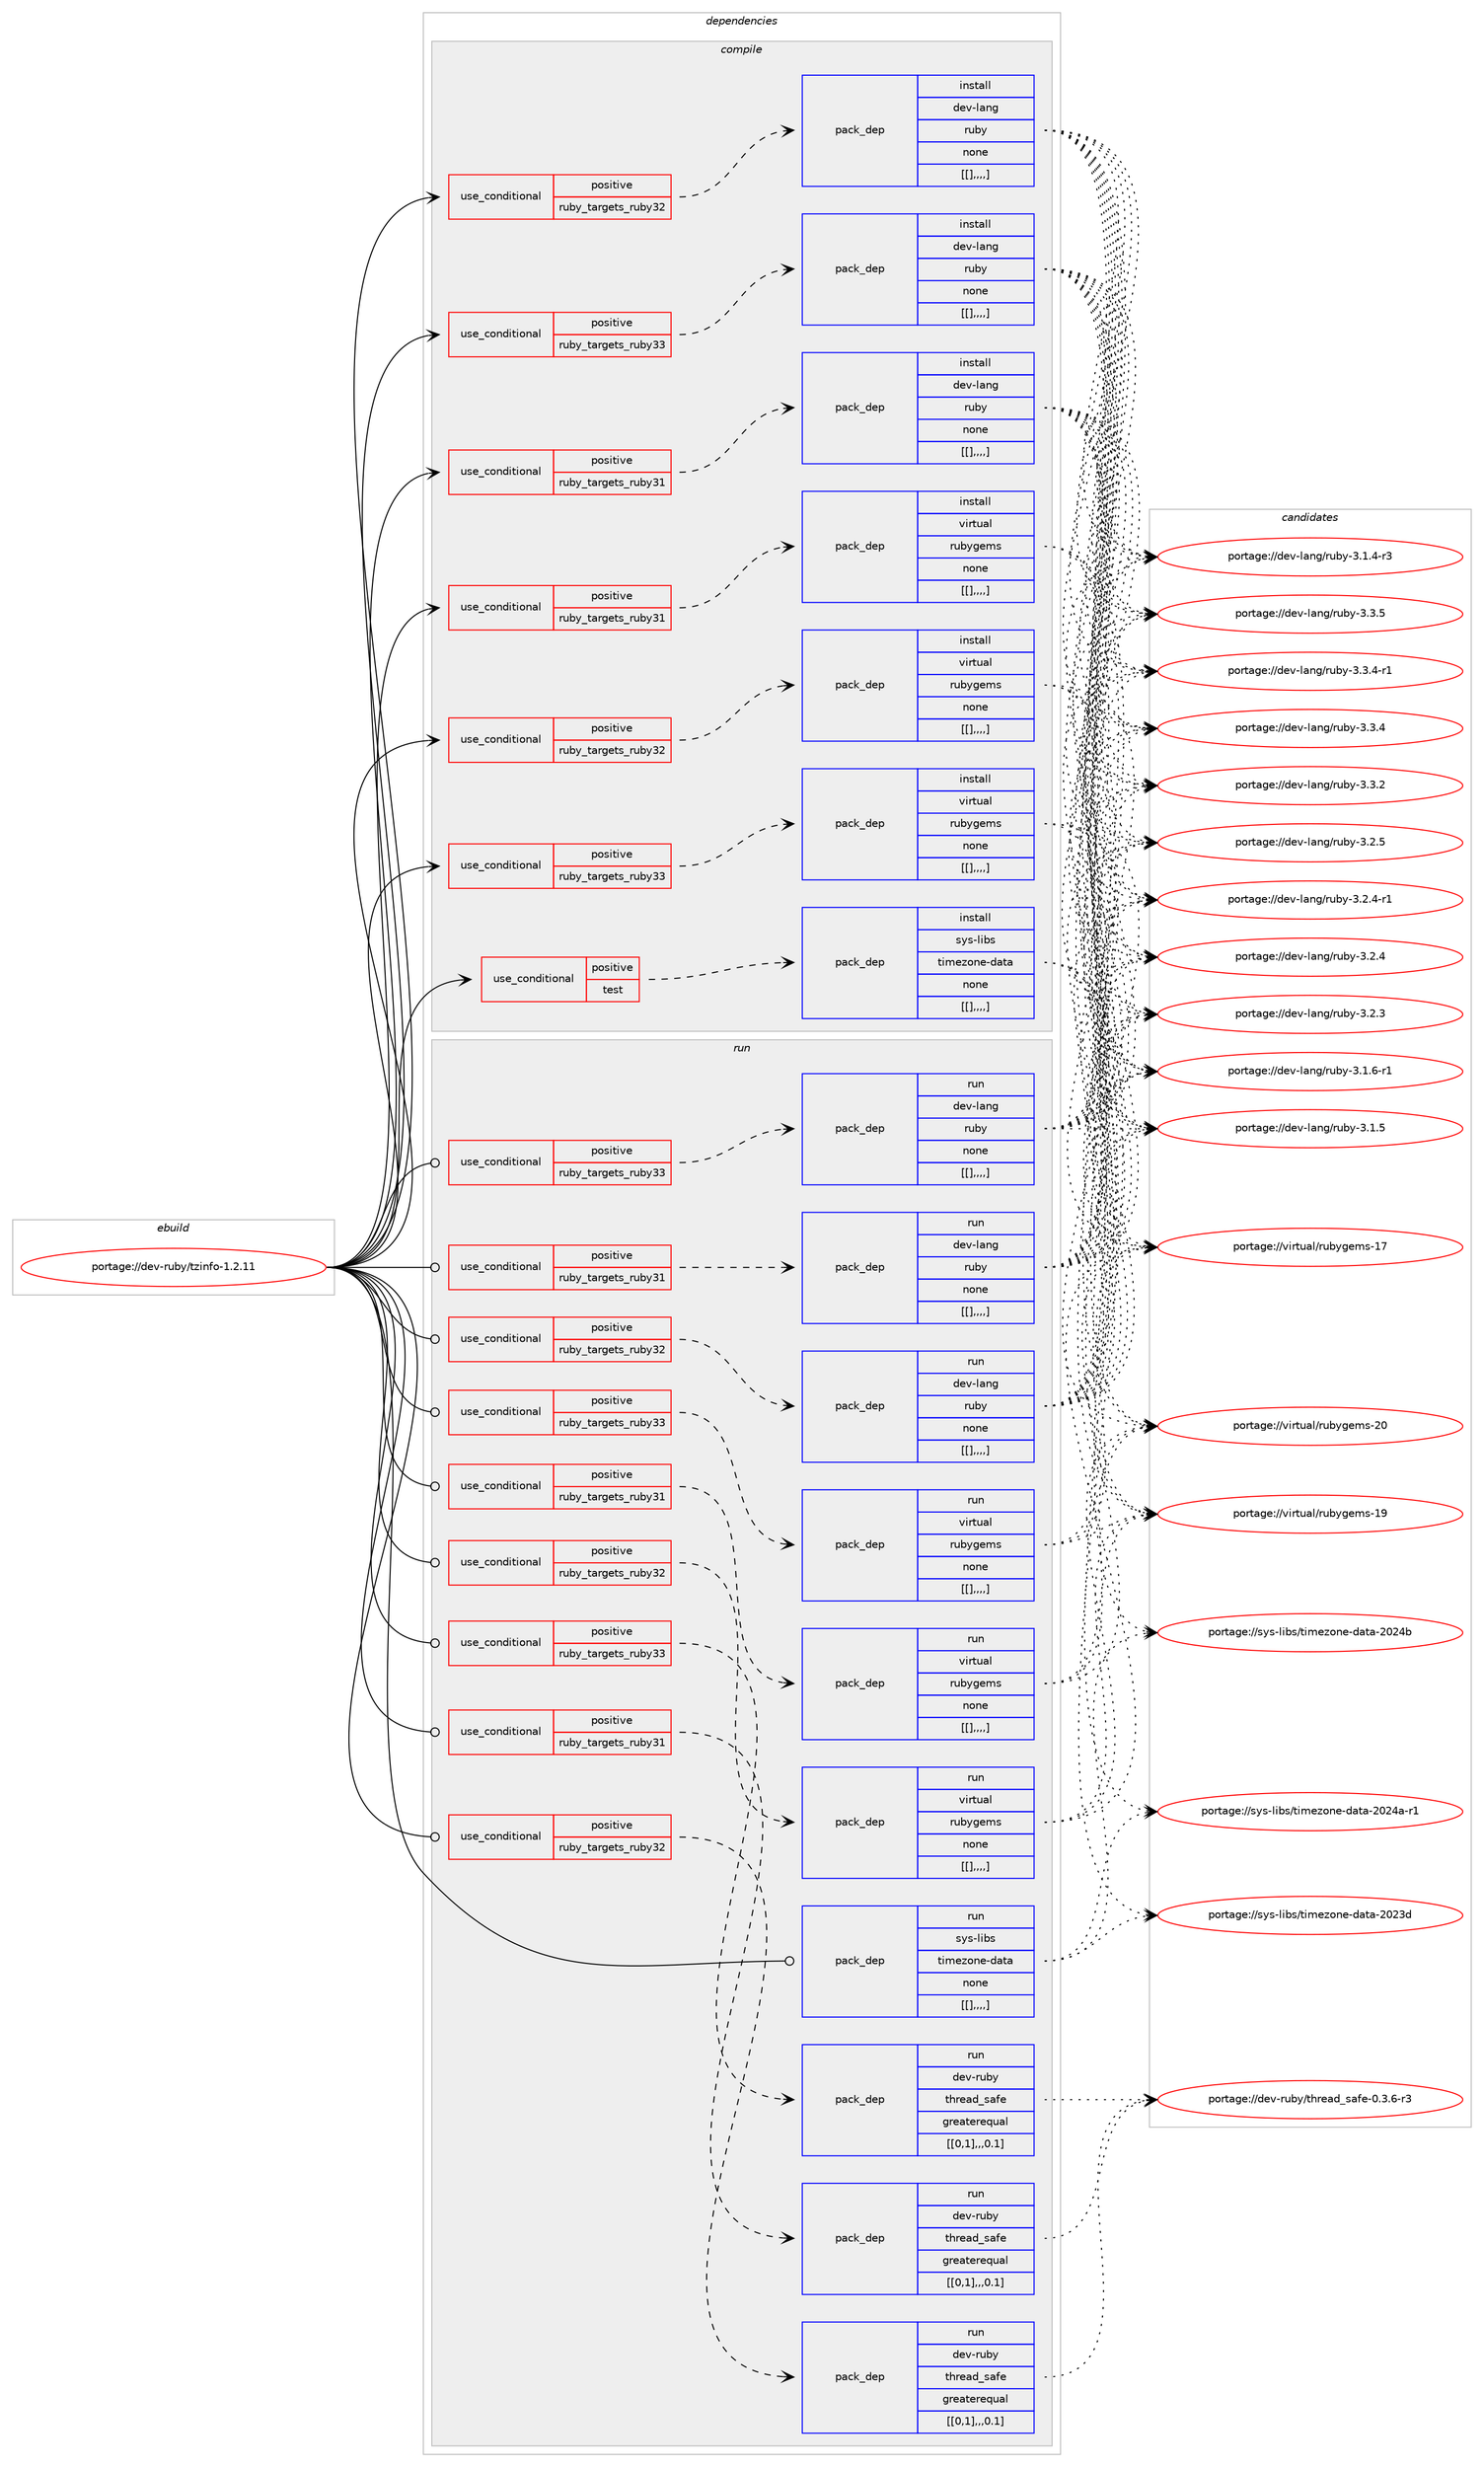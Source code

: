 digraph prolog {

# *************
# Graph options
# *************

newrank=true;
concentrate=true;
compound=true;
graph [rankdir=LR,fontname=Helvetica,fontsize=10,ranksep=1.5];#, ranksep=2.5, nodesep=0.2];
edge  [arrowhead=vee];
node  [fontname=Helvetica,fontsize=10];

# **********
# The ebuild
# **********

subgraph cluster_leftcol {
color=gray;
label=<<i>ebuild</i>>;
id [label="portage://dev-ruby/tzinfo-1.2.11", color=red, width=4, href="../dev-ruby/tzinfo-1.2.11.svg"];
}

# ****************
# The dependencies
# ****************

subgraph cluster_midcol {
color=gray;
label=<<i>dependencies</i>>;
subgraph cluster_compile {
fillcolor="#eeeeee";
style=filled;
label=<<i>compile</i>>;
subgraph cond59953 {
dependency210401 [label=<<TABLE BORDER="0" CELLBORDER="1" CELLSPACING="0" CELLPADDING="4"><TR><TD ROWSPAN="3" CELLPADDING="10">use_conditional</TD></TR><TR><TD>positive</TD></TR><TR><TD>ruby_targets_ruby31</TD></TR></TABLE>>, shape=none, color=red];
subgraph pack149065 {
dependency210402 [label=<<TABLE BORDER="0" CELLBORDER="1" CELLSPACING="0" CELLPADDING="4" WIDTH="220"><TR><TD ROWSPAN="6" CELLPADDING="30">pack_dep</TD></TR><TR><TD WIDTH="110">install</TD></TR><TR><TD>dev-lang</TD></TR><TR><TD>ruby</TD></TR><TR><TD>none</TD></TR><TR><TD>[[],,,,]</TD></TR></TABLE>>, shape=none, color=blue];
}
dependency210401:e -> dependency210402:w [weight=20,style="dashed",arrowhead="vee"];
}
id:e -> dependency210401:w [weight=20,style="solid",arrowhead="vee"];
subgraph cond59954 {
dependency210403 [label=<<TABLE BORDER="0" CELLBORDER="1" CELLSPACING="0" CELLPADDING="4"><TR><TD ROWSPAN="3" CELLPADDING="10">use_conditional</TD></TR><TR><TD>positive</TD></TR><TR><TD>ruby_targets_ruby31</TD></TR></TABLE>>, shape=none, color=red];
subgraph pack149066 {
dependency210404 [label=<<TABLE BORDER="0" CELLBORDER="1" CELLSPACING="0" CELLPADDING="4" WIDTH="220"><TR><TD ROWSPAN="6" CELLPADDING="30">pack_dep</TD></TR><TR><TD WIDTH="110">install</TD></TR><TR><TD>virtual</TD></TR><TR><TD>rubygems</TD></TR><TR><TD>none</TD></TR><TR><TD>[[],,,,]</TD></TR></TABLE>>, shape=none, color=blue];
}
dependency210403:e -> dependency210404:w [weight=20,style="dashed",arrowhead="vee"];
}
id:e -> dependency210403:w [weight=20,style="solid",arrowhead="vee"];
subgraph cond59955 {
dependency210405 [label=<<TABLE BORDER="0" CELLBORDER="1" CELLSPACING="0" CELLPADDING="4"><TR><TD ROWSPAN="3" CELLPADDING="10">use_conditional</TD></TR><TR><TD>positive</TD></TR><TR><TD>ruby_targets_ruby32</TD></TR></TABLE>>, shape=none, color=red];
subgraph pack149067 {
dependency210406 [label=<<TABLE BORDER="0" CELLBORDER="1" CELLSPACING="0" CELLPADDING="4" WIDTH="220"><TR><TD ROWSPAN="6" CELLPADDING="30">pack_dep</TD></TR><TR><TD WIDTH="110">install</TD></TR><TR><TD>dev-lang</TD></TR><TR><TD>ruby</TD></TR><TR><TD>none</TD></TR><TR><TD>[[],,,,]</TD></TR></TABLE>>, shape=none, color=blue];
}
dependency210405:e -> dependency210406:w [weight=20,style="dashed",arrowhead="vee"];
}
id:e -> dependency210405:w [weight=20,style="solid",arrowhead="vee"];
subgraph cond59956 {
dependency210407 [label=<<TABLE BORDER="0" CELLBORDER="1" CELLSPACING="0" CELLPADDING="4"><TR><TD ROWSPAN="3" CELLPADDING="10">use_conditional</TD></TR><TR><TD>positive</TD></TR><TR><TD>ruby_targets_ruby32</TD></TR></TABLE>>, shape=none, color=red];
subgraph pack149068 {
dependency210408 [label=<<TABLE BORDER="0" CELLBORDER="1" CELLSPACING="0" CELLPADDING="4" WIDTH="220"><TR><TD ROWSPAN="6" CELLPADDING="30">pack_dep</TD></TR><TR><TD WIDTH="110">install</TD></TR><TR><TD>virtual</TD></TR><TR><TD>rubygems</TD></TR><TR><TD>none</TD></TR><TR><TD>[[],,,,]</TD></TR></TABLE>>, shape=none, color=blue];
}
dependency210407:e -> dependency210408:w [weight=20,style="dashed",arrowhead="vee"];
}
id:e -> dependency210407:w [weight=20,style="solid",arrowhead="vee"];
subgraph cond59957 {
dependency210409 [label=<<TABLE BORDER="0" CELLBORDER="1" CELLSPACING="0" CELLPADDING="4"><TR><TD ROWSPAN="3" CELLPADDING="10">use_conditional</TD></TR><TR><TD>positive</TD></TR><TR><TD>ruby_targets_ruby33</TD></TR></TABLE>>, shape=none, color=red];
subgraph pack149069 {
dependency210410 [label=<<TABLE BORDER="0" CELLBORDER="1" CELLSPACING="0" CELLPADDING="4" WIDTH="220"><TR><TD ROWSPAN="6" CELLPADDING="30">pack_dep</TD></TR><TR><TD WIDTH="110">install</TD></TR><TR><TD>dev-lang</TD></TR><TR><TD>ruby</TD></TR><TR><TD>none</TD></TR><TR><TD>[[],,,,]</TD></TR></TABLE>>, shape=none, color=blue];
}
dependency210409:e -> dependency210410:w [weight=20,style="dashed",arrowhead="vee"];
}
id:e -> dependency210409:w [weight=20,style="solid",arrowhead="vee"];
subgraph cond59958 {
dependency210411 [label=<<TABLE BORDER="0" CELLBORDER="1" CELLSPACING="0" CELLPADDING="4"><TR><TD ROWSPAN="3" CELLPADDING="10">use_conditional</TD></TR><TR><TD>positive</TD></TR><TR><TD>ruby_targets_ruby33</TD></TR></TABLE>>, shape=none, color=red];
subgraph pack149070 {
dependency210412 [label=<<TABLE BORDER="0" CELLBORDER="1" CELLSPACING="0" CELLPADDING="4" WIDTH="220"><TR><TD ROWSPAN="6" CELLPADDING="30">pack_dep</TD></TR><TR><TD WIDTH="110">install</TD></TR><TR><TD>virtual</TD></TR><TR><TD>rubygems</TD></TR><TR><TD>none</TD></TR><TR><TD>[[],,,,]</TD></TR></TABLE>>, shape=none, color=blue];
}
dependency210411:e -> dependency210412:w [weight=20,style="dashed",arrowhead="vee"];
}
id:e -> dependency210411:w [weight=20,style="solid",arrowhead="vee"];
subgraph cond59959 {
dependency210413 [label=<<TABLE BORDER="0" CELLBORDER="1" CELLSPACING="0" CELLPADDING="4"><TR><TD ROWSPAN="3" CELLPADDING="10">use_conditional</TD></TR><TR><TD>positive</TD></TR><TR><TD>test</TD></TR></TABLE>>, shape=none, color=red];
subgraph pack149071 {
dependency210414 [label=<<TABLE BORDER="0" CELLBORDER="1" CELLSPACING="0" CELLPADDING="4" WIDTH="220"><TR><TD ROWSPAN="6" CELLPADDING="30">pack_dep</TD></TR><TR><TD WIDTH="110">install</TD></TR><TR><TD>sys-libs</TD></TR><TR><TD>timezone-data</TD></TR><TR><TD>none</TD></TR><TR><TD>[[],,,,]</TD></TR></TABLE>>, shape=none, color=blue];
}
dependency210413:e -> dependency210414:w [weight=20,style="dashed",arrowhead="vee"];
}
id:e -> dependency210413:w [weight=20,style="solid",arrowhead="vee"];
}
subgraph cluster_compileandrun {
fillcolor="#eeeeee";
style=filled;
label=<<i>compile and run</i>>;
}
subgraph cluster_run {
fillcolor="#eeeeee";
style=filled;
label=<<i>run</i>>;
subgraph cond59960 {
dependency210415 [label=<<TABLE BORDER="0" CELLBORDER="1" CELLSPACING="0" CELLPADDING="4"><TR><TD ROWSPAN="3" CELLPADDING="10">use_conditional</TD></TR><TR><TD>positive</TD></TR><TR><TD>ruby_targets_ruby31</TD></TR></TABLE>>, shape=none, color=red];
subgraph pack149072 {
dependency210416 [label=<<TABLE BORDER="0" CELLBORDER="1" CELLSPACING="0" CELLPADDING="4" WIDTH="220"><TR><TD ROWSPAN="6" CELLPADDING="30">pack_dep</TD></TR><TR><TD WIDTH="110">run</TD></TR><TR><TD>dev-lang</TD></TR><TR><TD>ruby</TD></TR><TR><TD>none</TD></TR><TR><TD>[[],,,,]</TD></TR></TABLE>>, shape=none, color=blue];
}
dependency210415:e -> dependency210416:w [weight=20,style="dashed",arrowhead="vee"];
}
id:e -> dependency210415:w [weight=20,style="solid",arrowhead="odot"];
subgraph cond59961 {
dependency210417 [label=<<TABLE BORDER="0" CELLBORDER="1" CELLSPACING="0" CELLPADDING="4"><TR><TD ROWSPAN="3" CELLPADDING="10">use_conditional</TD></TR><TR><TD>positive</TD></TR><TR><TD>ruby_targets_ruby31</TD></TR></TABLE>>, shape=none, color=red];
subgraph pack149073 {
dependency210418 [label=<<TABLE BORDER="0" CELLBORDER="1" CELLSPACING="0" CELLPADDING="4" WIDTH="220"><TR><TD ROWSPAN="6" CELLPADDING="30">pack_dep</TD></TR><TR><TD WIDTH="110">run</TD></TR><TR><TD>dev-ruby</TD></TR><TR><TD>thread_safe</TD></TR><TR><TD>greaterequal</TD></TR><TR><TD>[[0,1],,,0.1]</TD></TR></TABLE>>, shape=none, color=blue];
}
dependency210417:e -> dependency210418:w [weight=20,style="dashed",arrowhead="vee"];
}
id:e -> dependency210417:w [weight=20,style="solid",arrowhead="odot"];
subgraph cond59962 {
dependency210419 [label=<<TABLE BORDER="0" CELLBORDER="1" CELLSPACING="0" CELLPADDING="4"><TR><TD ROWSPAN="3" CELLPADDING="10">use_conditional</TD></TR><TR><TD>positive</TD></TR><TR><TD>ruby_targets_ruby31</TD></TR></TABLE>>, shape=none, color=red];
subgraph pack149074 {
dependency210420 [label=<<TABLE BORDER="0" CELLBORDER="1" CELLSPACING="0" CELLPADDING="4" WIDTH="220"><TR><TD ROWSPAN="6" CELLPADDING="30">pack_dep</TD></TR><TR><TD WIDTH="110">run</TD></TR><TR><TD>virtual</TD></TR><TR><TD>rubygems</TD></TR><TR><TD>none</TD></TR><TR><TD>[[],,,,]</TD></TR></TABLE>>, shape=none, color=blue];
}
dependency210419:e -> dependency210420:w [weight=20,style="dashed",arrowhead="vee"];
}
id:e -> dependency210419:w [weight=20,style="solid",arrowhead="odot"];
subgraph cond59963 {
dependency210421 [label=<<TABLE BORDER="0" CELLBORDER="1" CELLSPACING="0" CELLPADDING="4"><TR><TD ROWSPAN="3" CELLPADDING="10">use_conditional</TD></TR><TR><TD>positive</TD></TR><TR><TD>ruby_targets_ruby32</TD></TR></TABLE>>, shape=none, color=red];
subgraph pack149075 {
dependency210422 [label=<<TABLE BORDER="0" CELLBORDER="1" CELLSPACING="0" CELLPADDING="4" WIDTH="220"><TR><TD ROWSPAN="6" CELLPADDING="30">pack_dep</TD></TR><TR><TD WIDTH="110">run</TD></TR><TR><TD>dev-lang</TD></TR><TR><TD>ruby</TD></TR><TR><TD>none</TD></TR><TR><TD>[[],,,,]</TD></TR></TABLE>>, shape=none, color=blue];
}
dependency210421:e -> dependency210422:w [weight=20,style="dashed",arrowhead="vee"];
}
id:e -> dependency210421:w [weight=20,style="solid",arrowhead="odot"];
subgraph cond59964 {
dependency210423 [label=<<TABLE BORDER="0" CELLBORDER="1" CELLSPACING="0" CELLPADDING="4"><TR><TD ROWSPAN="3" CELLPADDING="10">use_conditional</TD></TR><TR><TD>positive</TD></TR><TR><TD>ruby_targets_ruby32</TD></TR></TABLE>>, shape=none, color=red];
subgraph pack149076 {
dependency210424 [label=<<TABLE BORDER="0" CELLBORDER="1" CELLSPACING="0" CELLPADDING="4" WIDTH="220"><TR><TD ROWSPAN="6" CELLPADDING="30">pack_dep</TD></TR><TR><TD WIDTH="110">run</TD></TR><TR><TD>dev-ruby</TD></TR><TR><TD>thread_safe</TD></TR><TR><TD>greaterequal</TD></TR><TR><TD>[[0,1],,,0.1]</TD></TR></TABLE>>, shape=none, color=blue];
}
dependency210423:e -> dependency210424:w [weight=20,style="dashed",arrowhead="vee"];
}
id:e -> dependency210423:w [weight=20,style="solid",arrowhead="odot"];
subgraph cond59965 {
dependency210425 [label=<<TABLE BORDER="0" CELLBORDER="1" CELLSPACING="0" CELLPADDING="4"><TR><TD ROWSPAN="3" CELLPADDING="10">use_conditional</TD></TR><TR><TD>positive</TD></TR><TR><TD>ruby_targets_ruby32</TD></TR></TABLE>>, shape=none, color=red];
subgraph pack149077 {
dependency210426 [label=<<TABLE BORDER="0" CELLBORDER="1" CELLSPACING="0" CELLPADDING="4" WIDTH="220"><TR><TD ROWSPAN="6" CELLPADDING="30">pack_dep</TD></TR><TR><TD WIDTH="110">run</TD></TR><TR><TD>virtual</TD></TR><TR><TD>rubygems</TD></TR><TR><TD>none</TD></TR><TR><TD>[[],,,,]</TD></TR></TABLE>>, shape=none, color=blue];
}
dependency210425:e -> dependency210426:w [weight=20,style="dashed",arrowhead="vee"];
}
id:e -> dependency210425:w [weight=20,style="solid",arrowhead="odot"];
subgraph cond59966 {
dependency210427 [label=<<TABLE BORDER="0" CELLBORDER="1" CELLSPACING="0" CELLPADDING="4"><TR><TD ROWSPAN="3" CELLPADDING="10">use_conditional</TD></TR><TR><TD>positive</TD></TR><TR><TD>ruby_targets_ruby33</TD></TR></TABLE>>, shape=none, color=red];
subgraph pack149078 {
dependency210428 [label=<<TABLE BORDER="0" CELLBORDER="1" CELLSPACING="0" CELLPADDING="4" WIDTH="220"><TR><TD ROWSPAN="6" CELLPADDING="30">pack_dep</TD></TR><TR><TD WIDTH="110">run</TD></TR><TR><TD>dev-lang</TD></TR><TR><TD>ruby</TD></TR><TR><TD>none</TD></TR><TR><TD>[[],,,,]</TD></TR></TABLE>>, shape=none, color=blue];
}
dependency210427:e -> dependency210428:w [weight=20,style="dashed",arrowhead="vee"];
}
id:e -> dependency210427:w [weight=20,style="solid",arrowhead="odot"];
subgraph cond59967 {
dependency210429 [label=<<TABLE BORDER="0" CELLBORDER="1" CELLSPACING="0" CELLPADDING="4"><TR><TD ROWSPAN="3" CELLPADDING="10">use_conditional</TD></TR><TR><TD>positive</TD></TR><TR><TD>ruby_targets_ruby33</TD></TR></TABLE>>, shape=none, color=red];
subgraph pack149079 {
dependency210430 [label=<<TABLE BORDER="0" CELLBORDER="1" CELLSPACING="0" CELLPADDING="4" WIDTH="220"><TR><TD ROWSPAN="6" CELLPADDING="30">pack_dep</TD></TR><TR><TD WIDTH="110">run</TD></TR><TR><TD>dev-ruby</TD></TR><TR><TD>thread_safe</TD></TR><TR><TD>greaterequal</TD></TR><TR><TD>[[0,1],,,0.1]</TD></TR></TABLE>>, shape=none, color=blue];
}
dependency210429:e -> dependency210430:w [weight=20,style="dashed",arrowhead="vee"];
}
id:e -> dependency210429:w [weight=20,style="solid",arrowhead="odot"];
subgraph cond59968 {
dependency210431 [label=<<TABLE BORDER="0" CELLBORDER="1" CELLSPACING="0" CELLPADDING="4"><TR><TD ROWSPAN="3" CELLPADDING="10">use_conditional</TD></TR><TR><TD>positive</TD></TR><TR><TD>ruby_targets_ruby33</TD></TR></TABLE>>, shape=none, color=red];
subgraph pack149080 {
dependency210432 [label=<<TABLE BORDER="0" CELLBORDER="1" CELLSPACING="0" CELLPADDING="4" WIDTH="220"><TR><TD ROWSPAN="6" CELLPADDING="30">pack_dep</TD></TR><TR><TD WIDTH="110">run</TD></TR><TR><TD>virtual</TD></TR><TR><TD>rubygems</TD></TR><TR><TD>none</TD></TR><TR><TD>[[],,,,]</TD></TR></TABLE>>, shape=none, color=blue];
}
dependency210431:e -> dependency210432:w [weight=20,style="dashed",arrowhead="vee"];
}
id:e -> dependency210431:w [weight=20,style="solid",arrowhead="odot"];
subgraph pack149081 {
dependency210433 [label=<<TABLE BORDER="0" CELLBORDER="1" CELLSPACING="0" CELLPADDING="4" WIDTH="220"><TR><TD ROWSPAN="6" CELLPADDING="30">pack_dep</TD></TR><TR><TD WIDTH="110">run</TD></TR><TR><TD>sys-libs</TD></TR><TR><TD>timezone-data</TD></TR><TR><TD>none</TD></TR><TR><TD>[[],,,,]</TD></TR></TABLE>>, shape=none, color=blue];
}
id:e -> dependency210433:w [weight=20,style="solid",arrowhead="odot"];
}
}

# **************
# The candidates
# **************

subgraph cluster_choices {
rank=same;
color=gray;
label=<<i>candidates</i>>;

subgraph choice149065 {
color=black;
nodesep=1;
choice10010111845108971101034711411798121455146514653 [label="portage://dev-lang/ruby-3.3.5", color=red, width=4,href="../dev-lang/ruby-3.3.5.svg"];
choice100101118451089711010347114117981214551465146524511449 [label="portage://dev-lang/ruby-3.3.4-r1", color=red, width=4,href="../dev-lang/ruby-3.3.4-r1.svg"];
choice10010111845108971101034711411798121455146514652 [label="portage://dev-lang/ruby-3.3.4", color=red, width=4,href="../dev-lang/ruby-3.3.4.svg"];
choice10010111845108971101034711411798121455146514650 [label="portage://dev-lang/ruby-3.3.2", color=red, width=4,href="../dev-lang/ruby-3.3.2.svg"];
choice10010111845108971101034711411798121455146504653 [label="portage://dev-lang/ruby-3.2.5", color=red, width=4,href="../dev-lang/ruby-3.2.5.svg"];
choice100101118451089711010347114117981214551465046524511449 [label="portage://dev-lang/ruby-3.2.4-r1", color=red, width=4,href="../dev-lang/ruby-3.2.4-r1.svg"];
choice10010111845108971101034711411798121455146504652 [label="portage://dev-lang/ruby-3.2.4", color=red, width=4,href="../dev-lang/ruby-3.2.4.svg"];
choice10010111845108971101034711411798121455146504651 [label="portage://dev-lang/ruby-3.2.3", color=red, width=4,href="../dev-lang/ruby-3.2.3.svg"];
choice100101118451089711010347114117981214551464946544511449 [label="portage://dev-lang/ruby-3.1.6-r1", color=red, width=4,href="../dev-lang/ruby-3.1.6-r1.svg"];
choice10010111845108971101034711411798121455146494653 [label="portage://dev-lang/ruby-3.1.5", color=red, width=4,href="../dev-lang/ruby-3.1.5.svg"];
choice100101118451089711010347114117981214551464946524511451 [label="portage://dev-lang/ruby-3.1.4-r3", color=red, width=4,href="../dev-lang/ruby-3.1.4-r3.svg"];
dependency210402:e -> choice10010111845108971101034711411798121455146514653:w [style=dotted,weight="100"];
dependency210402:e -> choice100101118451089711010347114117981214551465146524511449:w [style=dotted,weight="100"];
dependency210402:e -> choice10010111845108971101034711411798121455146514652:w [style=dotted,weight="100"];
dependency210402:e -> choice10010111845108971101034711411798121455146514650:w [style=dotted,weight="100"];
dependency210402:e -> choice10010111845108971101034711411798121455146504653:w [style=dotted,weight="100"];
dependency210402:e -> choice100101118451089711010347114117981214551465046524511449:w [style=dotted,weight="100"];
dependency210402:e -> choice10010111845108971101034711411798121455146504652:w [style=dotted,weight="100"];
dependency210402:e -> choice10010111845108971101034711411798121455146504651:w [style=dotted,weight="100"];
dependency210402:e -> choice100101118451089711010347114117981214551464946544511449:w [style=dotted,weight="100"];
dependency210402:e -> choice10010111845108971101034711411798121455146494653:w [style=dotted,weight="100"];
dependency210402:e -> choice100101118451089711010347114117981214551464946524511451:w [style=dotted,weight="100"];
}
subgraph choice149066 {
color=black;
nodesep=1;
choice118105114116117971084711411798121103101109115455048 [label="portage://virtual/rubygems-20", color=red, width=4,href="../virtual/rubygems-20.svg"];
choice118105114116117971084711411798121103101109115454957 [label="portage://virtual/rubygems-19", color=red, width=4,href="../virtual/rubygems-19.svg"];
choice118105114116117971084711411798121103101109115454955 [label="portage://virtual/rubygems-17", color=red, width=4,href="../virtual/rubygems-17.svg"];
dependency210404:e -> choice118105114116117971084711411798121103101109115455048:w [style=dotted,weight="100"];
dependency210404:e -> choice118105114116117971084711411798121103101109115454957:w [style=dotted,weight="100"];
dependency210404:e -> choice118105114116117971084711411798121103101109115454955:w [style=dotted,weight="100"];
}
subgraph choice149067 {
color=black;
nodesep=1;
choice10010111845108971101034711411798121455146514653 [label="portage://dev-lang/ruby-3.3.5", color=red, width=4,href="../dev-lang/ruby-3.3.5.svg"];
choice100101118451089711010347114117981214551465146524511449 [label="portage://dev-lang/ruby-3.3.4-r1", color=red, width=4,href="../dev-lang/ruby-3.3.4-r1.svg"];
choice10010111845108971101034711411798121455146514652 [label="portage://dev-lang/ruby-3.3.4", color=red, width=4,href="../dev-lang/ruby-3.3.4.svg"];
choice10010111845108971101034711411798121455146514650 [label="portage://dev-lang/ruby-3.3.2", color=red, width=4,href="../dev-lang/ruby-3.3.2.svg"];
choice10010111845108971101034711411798121455146504653 [label="portage://dev-lang/ruby-3.2.5", color=red, width=4,href="../dev-lang/ruby-3.2.5.svg"];
choice100101118451089711010347114117981214551465046524511449 [label="portage://dev-lang/ruby-3.2.4-r1", color=red, width=4,href="../dev-lang/ruby-3.2.4-r1.svg"];
choice10010111845108971101034711411798121455146504652 [label="portage://dev-lang/ruby-3.2.4", color=red, width=4,href="../dev-lang/ruby-3.2.4.svg"];
choice10010111845108971101034711411798121455146504651 [label="portage://dev-lang/ruby-3.2.3", color=red, width=4,href="../dev-lang/ruby-3.2.3.svg"];
choice100101118451089711010347114117981214551464946544511449 [label="portage://dev-lang/ruby-3.1.6-r1", color=red, width=4,href="../dev-lang/ruby-3.1.6-r1.svg"];
choice10010111845108971101034711411798121455146494653 [label="portage://dev-lang/ruby-3.1.5", color=red, width=4,href="../dev-lang/ruby-3.1.5.svg"];
choice100101118451089711010347114117981214551464946524511451 [label="portage://dev-lang/ruby-3.1.4-r3", color=red, width=4,href="../dev-lang/ruby-3.1.4-r3.svg"];
dependency210406:e -> choice10010111845108971101034711411798121455146514653:w [style=dotted,weight="100"];
dependency210406:e -> choice100101118451089711010347114117981214551465146524511449:w [style=dotted,weight="100"];
dependency210406:e -> choice10010111845108971101034711411798121455146514652:w [style=dotted,weight="100"];
dependency210406:e -> choice10010111845108971101034711411798121455146514650:w [style=dotted,weight="100"];
dependency210406:e -> choice10010111845108971101034711411798121455146504653:w [style=dotted,weight="100"];
dependency210406:e -> choice100101118451089711010347114117981214551465046524511449:w [style=dotted,weight="100"];
dependency210406:e -> choice10010111845108971101034711411798121455146504652:w [style=dotted,weight="100"];
dependency210406:e -> choice10010111845108971101034711411798121455146504651:w [style=dotted,weight="100"];
dependency210406:e -> choice100101118451089711010347114117981214551464946544511449:w [style=dotted,weight="100"];
dependency210406:e -> choice10010111845108971101034711411798121455146494653:w [style=dotted,weight="100"];
dependency210406:e -> choice100101118451089711010347114117981214551464946524511451:w [style=dotted,weight="100"];
}
subgraph choice149068 {
color=black;
nodesep=1;
choice118105114116117971084711411798121103101109115455048 [label="portage://virtual/rubygems-20", color=red, width=4,href="../virtual/rubygems-20.svg"];
choice118105114116117971084711411798121103101109115454957 [label="portage://virtual/rubygems-19", color=red, width=4,href="../virtual/rubygems-19.svg"];
choice118105114116117971084711411798121103101109115454955 [label="portage://virtual/rubygems-17", color=red, width=4,href="../virtual/rubygems-17.svg"];
dependency210408:e -> choice118105114116117971084711411798121103101109115455048:w [style=dotted,weight="100"];
dependency210408:e -> choice118105114116117971084711411798121103101109115454957:w [style=dotted,weight="100"];
dependency210408:e -> choice118105114116117971084711411798121103101109115454955:w [style=dotted,weight="100"];
}
subgraph choice149069 {
color=black;
nodesep=1;
choice10010111845108971101034711411798121455146514653 [label="portage://dev-lang/ruby-3.3.5", color=red, width=4,href="../dev-lang/ruby-3.3.5.svg"];
choice100101118451089711010347114117981214551465146524511449 [label="portage://dev-lang/ruby-3.3.4-r1", color=red, width=4,href="../dev-lang/ruby-3.3.4-r1.svg"];
choice10010111845108971101034711411798121455146514652 [label="portage://dev-lang/ruby-3.3.4", color=red, width=4,href="../dev-lang/ruby-3.3.4.svg"];
choice10010111845108971101034711411798121455146514650 [label="portage://dev-lang/ruby-3.3.2", color=red, width=4,href="../dev-lang/ruby-3.3.2.svg"];
choice10010111845108971101034711411798121455146504653 [label="portage://dev-lang/ruby-3.2.5", color=red, width=4,href="../dev-lang/ruby-3.2.5.svg"];
choice100101118451089711010347114117981214551465046524511449 [label="portage://dev-lang/ruby-3.2.4-r1", color=red, width=4,href="../dev-lang/ruby-3.2.4-r1.svg"];
choice10010111845108971101034711411798121455146504652 [label="portage://dev-lang/ruby-3.2.4", color=red, width=4,href="../dev-lang/ruby-3.2.4.svg"];
choice10010111845108971101034711411798121455146504651 [label="portage://dev-lang/ruby-3.2.3", color=red, width=4,href="../dev-lang/ruby-3.2.3.svg"];
choice100101118451089711010347114117981214551464946544511449 [label="portage://dev-lang/ruby-3.1.6-r1", color=red, width=4,href="../dev-lang/ruby-3.1.6-r1.svg"];
choice10010111845108971101034711411798121455146494653 [label="portage://dev-lang/ruby-3.1.5", color=red, width=4,href="../dev-lang/ruby-3.1.5.svg"];
choice100101118451089711010347114117981214551464946524511451 [label="portage://dev-lang/ruby-3.1.4-r3", color=red, width=4,href="../dev-lang/ruby-3.1.4-r3.svg"];
dependency210410:e -> choice10010111845108971101034711411798121455146514653:w [style=dotted,weight="100"];
dependency210410:e -> choice100101118451089711010347114117981214551465146524511449:w [style=dotted,weight="100"];
dependency210410:e -> choice10010111845108971101034711411798121455146514652:w [style=dotted,weight="100"];
dependency210410:e -> choice10010111845108971101034711411798121455146514650:w [style=dotted,weight="100"];
dependency210410:e -> choice10010111845108971101034711411798121455146504653:w [style=dotted,weight="100"];
dependency210410:e -> choice100101118451089711010347114117981214551465046524511449:w [style=dotted,weight="100"];
dependency210410:e -> choice10010111845108971101034711411798121455146504652:w [style=dotted,weight="100"];
dependency210410:e -> choice10010111845108971101034711411798121455146504651:w [style=dotted,weight="100"];
dependency210410:e -> choice100101118451089711010347114117981214551464946544511449:w [style=dotted,weight="100"];
dependency210410:e -> choice10010111845108971101034711411798121455146494653:w [style=dotted,weight="100"];
dependency210410:e -> choice100101118451089711010347114117981214551464946524511451:w [style=dotted,weight="100"];
}
subgraph choice149070 {
color=black;
nodesep=1;
choice118105114116117971084711411798121103101109115455048 [label="portage://virtual/rubygems-20", color=red, width=4,href="../virtual/rubygems-20.svg"];
choice118105114116117971084711411798121103101109115454957 [label="portage://virtual/rubygems-19", color=red, width=4,href="../virtual/rubygems-19.svg"];
choice118105114116117971084711411798121103101109115454955 [label="portage://virtual/rubygems-17", color=red, width=4,href="../virtual/rubygems-17.svg"];
dependency210412:e -> choice118105114116117971084711411798121103101109115455048:w [style=dotted,weight="100"];
dependency210412:e -> choice118105114116117971084711411798121103101109115454957:w [style=dotted,weight="100"];
dependency210412:e -> choice118105114116117971084711411798121103101109115454955:w [style=dotted,weight="100"];
}
subgraph choice149071 {
color=black;
nodesep=1;
choice115121115451081059811547116105109101122111110101451009711697455048505298 [label="portage://sys-libs/timezone-data-2024b", color=red, width=4,href="../sys-libs/timezone-data-2024b.svg"];
choice1151211154510810598115471161051091011221111101014510097116974550485052974511449 [label="portage://sys-libs/timezone-data-2024a-r1", color=red, width=4,href="../sys-libs/timezone-data-2024a-r1.svg"];
choice1151211154510810598115471161051091011221111101014510097116974550485051100 [label="portage://sys-libs/timezone-data-2023d", color=red, width=4,href="../sys-libs/timezone-data-2023d.svg"];
dependency210414:e -> choice115121115451081059811547116105109101122111110101451009711697455048505298:w [style=dotted,weight="100"];
dependency210414:e -> choice1151211154510810598115471161051091011221111101014510097116974550485052974511449:w [style=dotted,weight="100"];
dependency210414:e -> choice1151211154510810598115471161051091011221111101014510097116974550485051100:w [style=dotted,weight="100"];
}
subgraph choice149072 {
color=black;
nodesep=1;
choice10010111845108971101034711411798121455146514653 [label="portage://dev-lang/ruby-3.3.5", color=red, width=4,href="../dev-lang/ruby-3.3.5.svg"];
choice100101118451089711010347114117981214551465146524511449 [label="portage://dev-lang/ruby-3.3.4-r1", color=red, width=4,href="../dev-lang/ruby-3.3.4-r1.svg"];
choice10010111845108971101034711411798121455146514652 [label="portage://dev-lang/ruby-3.3.4", color=red, width=4,href="../dev-lang/ruby-3.3.4.svg"];
choice10010111845108971101034711411798121455146514650 [label="portage://dev-lang/ruby-3.3.2", color=red, width=4,href="../dev-lang/ruby-3.3.2.svg"];
choice10010111845108971101034711411798121455146504653 [label="portage://dev-lang/ruby-3.2.5", color=red, width=4,href="../dev-lang/ruby-3.2.5.svg"];
choice100101118451089711010347114117981214551465046524511449 [label="portage://dev-lang/ruby-3.2.4-r1", color=red, width=4,href="../dev-lang/ruby-3.2.4-r1.svg"];
choice10010111845108971101034711411798121455146504652 [label="portage://dev-lang/ruby-3.2.4", color=red, width=4,href="../dev-lang/ruby-3.2.4.svg"];
choice10010111845108971101034711411798121455146504651 [label="portage://dev-lang/ruby-3.2.3", color=red, width=4,href="../dev-lang/ruby-3.2.3.svg"];
choice100101118451089711010347114117981214551464946544511449 [label="portage://dev-lang/ruby-3.1.6-r1", color=red, width=4,href="../dev-lang/ruby-3.1.6-r1.svg"];
choice10010111845108971101034711411798121455146494653 [label="portage://dev-lang/ruby-3.1.5", color=red, width=4,href="../dev-lang/ruby-3.1.5.svg"];
choice100101118451089711010347114117981214551464946524511451 [label="portage://dev-lang/ruby-3.1.4-r3", color=red, width=4,href="../dev-lang/ruby-3.1.4-r3.svg"];
dependency210416:e -> choice10010111845108971101034711411798121455146514653:w [style=dotted,weight="100"];
dependency210416:e -> choice100101118451089711010347114117981214551465146524511449:w [style=dotted,weight="100"];
dependency210416:e -> choice10010111845108971101034711411798121455146514652:w [style=dotted,weight="100"];
dependency210416:e -> choice10010111845108971101034711411798121455146514650:w [style=dotted,weight="100"];
dependency210416:e -> choice10010111845108971101034711411798121455146504653:w [style=dotted,weight="100"];
dependency210416:e -> choice100101118451089711010347114117981214551465046524511449:w [style=dotted,weight="100"];
dependency210416:e -> choice10010111845108971101034711411798121455146504652:w [style=dotted,weight="100"];
dependency210416:e -> choice10010111845108971101034711411798121455146504651:w [style=dotted,weight="100"];
dependency210416:e -> choice100101118451089711010347114117981214551464946544511449:w [style=dotted,weight="100"];
dependency210416:e -> choice10010111845108971101034711411798121455146494653:w [style=dotted,weight="100"];
dependency210416:e -> choice100101118451089711010347114117981214551464946524511451:w [style=dotted,weight="100"];
}
subgraph choice149073 {
color=black;
nodesep=1;
choice1001011184511411798121471161041141019710095115971021014548465146544511451 [label="portage://dev-ruby/thread_safe-0.3.6-r3", color=red, width=4,href="../dev-ruby/thread_safe-0.3.6-r3.svg"];
dependency210418:e -> choice1001011184511411798121471161041141019710095115971021014548465146544511451:w [style=dotted,weight="100"];
}
subgraph choice149074 {
color=black;
nodesep=1;
choice118105114116117971084711411798121103101109115455048 [label="portage://virtual/rubygems-20", color=red, width=4,href="../virtual/rubygems-20.svg"];
choice118105114116117971084711411798121103101109115454957 [label="portage://virtual/rubygems-19", color=red, width=4,href="../virtual/rubygems-19.svg"];
choice118105114116117971084711411798121103101109115454955 [label="portage://virtual/rubygems-17", color=red, width=4,href="../virtual/rubygems-17.svg"];
dependency210420:e -> choice118105114116117971084711411798121103101109115455048:w [style=dotted,weight="100"];
dependency210420:e -> choice118105114116117971084711411798121103101109115454957:w [style=dotted,weight="100"];
dependency210420:e -> choice118105114116117971084711411798121103101109115454955:w [style=dotted,weight="100"];
}
subgraph choice149075 {
color=black;
nodesep=1;
choice10010111845108971101034711411798121455146514653 [label="portage://dev-lang/ruby-3.3.5", color=red, width=4,href="../dev-lang/ruby-3.3.5.svg"];
choice100101118451089711010347114117981214551465146524511449 [label="portage://dev-lang/ruby-3.3.4-r1", color=red, width=4,href="../dev-lang/ruby-3.3.4-r1.svg"];
choice10010111845108971101034711411798121455146514652 [label="portage://dev-lang/ruby-3.3.4", color=red, width=4,href="../dev-lang/ruby-3.3.4.svg"];
choice10010111845108971101034711411798121455146514650 [label="portage://dev-lang/ruby-3.3.2", color=red, width=4,href="../dev-lang/ruby-3.3.2.svg"];
choice10010111845108971101034711411798121455146504653 [label="portage://dev-lang/ruby-3.2.5", color=red, width=4,href="../dev-lang/ruby-3.2.5.svg"];
choice100101118451089711010347114117981214551465046524511449 [label="portage://dev-lang/ruby-3.2.4-r1", color=red, width=4,href="../dev-lang/ruby-3.2.4-r1.svg"];
choice10010111845108971101034711411798121455146504652 [label="portage://dev-lang/ruby-3.2.4", color=red, width=4,href="../dev-lang/ruby-3.2.4.svg"];
choice10010111845108971101034711411798121455146504651 [label="portage://dev-lang/ruby-3.2.3", color=red, width=4,href="../dev-lang/ruby-3.2.3.svg"];
choice100101118451089711010347114117981214551464946544511449 [label="portage://dev-lang/ruby-3.1.6-r1", color=red, width=4,href="../dev-lang/ruby-3.1.6-r1.svg"];
choice10010111845108971101034711411798121455146494653 [label="portage://dev-lang/ruby-3.1.5", color=red, width=4,href="../dev-lang/ruby-3.1.5.svg"];
choice100101118451089711010347114117981214551464946524511451 [label="portage://dev-lang/ruby-3.1.4-r3", color=red, width=4,href="../dev-lang/ruby-3.1.4-r3.svg"];
dependency210422:e -> choice10010111845108971101034711411798121455146514653:w [style=dotted,weight="100"];
dependency210422:e -> choice100101118451089711010347114117981214551465146524511449:w [style=dotted,weight="100"];
dependency210422:e -> choice10010111845108971101034711411798121455146514652:w [style=dotted,weight="100"];
dependency210422:e -> choice10010111845108971101034711411798121455146514650:w [style=dotted,weight="100"];
dependency210422:e -> choice10010111845108971101034711411798121455146504653:w [style=dotted,weight="100"];
dependency210422:e -> choice100101118451089711010347114117981214551465046524511449:w [style=dotted,weight="100"];
dependency210422:e -> choice10010111845108971101034711411798121455146504652:w [style=dotted,weight="100"];
dependency210422:e -> choice10010111845108971101034711411798121455146504651:w [style=dotted,weight="100"];
dependency210422:e -> choice100101118451089711010347114117981214551464946544511449:w [style=dotted,weight="100"];
dependency210422:e -> choice10010111845108971101034711411798121455146494653:w [style=dotted,weight="100"];
dependency210422:e -> choice100101118451089711010347114117981214551464946524511451:w [style=dotted,weight="100"];
}
subgraph choice149076 {
color=black;
nodesep=1;
choice1001011184511411798121471161041141019710095115971021014548465146544511451 [label="portage://dev-ruby/thread_safe-0.3.6-r3", color=red, width=4,href="../dev-ruby/thread_safe-0.3.6-r3.svg"];
dependency210424:e -> choice1001011184511411798121471161041141019710095115971021014548465146544511451:w [style=dotted,weight="100"];
}
subgraph choice149077 {
color=black;
nodesep=1;
choice118105114116117971084711411798121103101109115455048 [label="portage://virtual/rubygems-20", color=red, width=4,href="../virtual/rubygems-20.svg"];
choice118105114116117971084711411798121103101109115454957 [label="portage://virtual/rubygems-19", color=red, width=4,href="../virtual/rubygems-19.svg"];
choice118105114116117971084711411798121103101109115454955 [label="portage://virtual/rubygems-17", color=red, width=4,href="../virtual/rubygems-17.svg"];
dependency210426:e -> choice118105114116117971084711411798121103101109115455048:w [style=dotted,weight="100"];
dependency210426:e -> choice118105114116117971084711411798121103101109115454957:w [style=dotted,weight="100"];
dependency210426:e -> choice118105114116117971084711411798121103101109115454955:w [style=dotted,weight="100"];
}
subgraph choice149078 {
color=black;
nodesep=1;
choice10010111845108971101034711411798121455146514653 [label="portage://dev-lang/ruby-3.3.5", color=red, width=4,href="../dev-lang/ruby-3.3.5.svg"];
choice100101118451089711010347114117981214551465146524511449 [label="portage://dev-lang/ruby-3.3.4-r1", color=red, width=4,href="../dev-lang/ruby-3.3.4-r1.svg"];
choice10010111845108971101034711411798121455146514652 [label="portage://dev-lang/ruby-3.3.4", color=red, width=4,href="../dev-lang/ruby-3.3.4.svg"];
choice10010111845108971101034711411798121455146514650 [label="portage://dev-lang/ruby-3.3.2", color=red, width=4,href="../dev-lang/ruby-3.3.2.svg"];
choice10010111845108971101034711411798121455146504653 [label="portage://dev-lang/ruby-3.2.5", color=red, width=4,href="../dev-lang/ruby-3.2.5.svg"];
choice100101118451089711010347114117981214551465046524511449 [label="portage://dev-lang/ruby-3.2.4-r1", color=red, width=4,href="../dev-lang/ruby-3.2.4-r1.svg"];
choice10010111845108971101034711411798121455146504652 [label="portage://dev-lang/ruby-3.2.4", color=red, width=4,href="../dev-lang/ruby-3.2.4.svg"];
choice10010111845108971101034711411798121455146504651 [label="portage://dev-lang/ruby-3.2.3", color=red, width=4,href="../dev-lang/ruby-3.2.3.svg"];
choice100101118451089711010347114117981214551464946544511449 [label="portage://dev-lang/ruby-3.1.6-r1", color=red, width=4,href="../dev-lang/ruby-3.1.6-r1.svg"];
choice10010111845108971101034711411798121455146494653 [label="portage://dev-lang/ruby-3.1.5", color=red, width=4,href="../dev-lang/ruby-3.1.5.svg"];
choice100101118451089711010347114117981214551464946524511451 [label="portage://dev-lang/ruby-3.1.4-r3", color=red, width=4,href="../dev-lang/ruby-3.1.4-r3.svg"];
dependency210428:e -> choice10010111845108971101034711411798121455146514653:w [style=dotted,weight="100"];
dependency210428:e -> choice100101118451089711010347114117981214551465146524511449:w [style=dotted,weight="100"];
dependency210428:e -> choice10010111845108971101034711411798121455146514652:w [style=dotted,weight="100"];
dependency210428:e -> choice10010111845108971101034711411798121455146514650:w [style=dotted,weight="100"];
dependency210428:e -> choice10010111845108971101034711411798121455146504653:w [style=dotted,weight="100"];
dependency210428:e -> choice100101118451089711010347114117981214551465046524511449:w [style=dotted,weight="100"];
dependency210428:e -> choice10010111845108971101034711411798121455146504652:w [style=dotted,weight="100"];
dependency210428:e -> choice10010111845108971101034711411798121455146504651:w [style=dotted,weight="100"];
dependency210428:e -> choice100101118451089711010347114117981214551464946544511449:w [style=dotted,weight="100"];
dependency210428:e -> choice10010111845108971101034711411798121455146494653:w [style=dotted,weight="100"];
dependency210428:e -> choice100101118451089711010347114117981214551464946524511451:w [style=dotted,weight="100"];
}
subgraph choice149079 {
color=black;
nodesep=1;
choice1001011184511411798121471161041141019710095115971021014548465146544511451 [label="portage://dev-ruby/thread_safe-0.3.6-r3", color=red, width=4,href="../dev-ruby/thread_safe-0.3.6-r3.svg"];
dependency210430:e -> choice1001011184511411798121471161041141019710095115971021014548465146544511451:w [style=dotted,weight="100"];
}
subgraph choice149080 {
color=black;
nodesep=1;
choice118105114116117971084711411798121103101109115455048 [label="portage://virtual/rubygems-20", color=red, width=4,href="../virtual/rubygems-20.svg"];
choice118105114116117971084711411798121103101109115454957 [label="portage://virtual/rubygems-19", color=red, width=4,href="../virtual/rubygems-19.svg"];
choice118105114116117971084711411798121103101109115454955 [label="portage://virtual/rubygems-17", color=red, width=4,href="../virtual/rubygems-17.svg"];
dependency210432:e -> choice118105114116117971084711411798121103101109115455048:w [style=dotted,weight="100"];
dependency210432:e -> choice118105114116117971084711411798121103101109115454957:w [style=dotted,weight="100"];
dependency210432:e -> choice118105114116117971084711411798121103101109115454955:w [style=dotted,weight="100"];
}
subgraph choice149081 {
color=black;
nodesep=1;
choice115121115451081059811547116105109101122111110101451009711697455048505298 [label="portage://sys-libs/timezone-data-2024b", color=red, width=4,href="../sys-libs/timezone-data-2024b.svg"];
choice1151211154510810598115471161051091011221111101014510097116974550485052974511449 [label="portage://sys-libs/timezone-data-2024a-r1", color=red, width=4,href="../sys-libs/timezone-data-2024a-r1.svg"];
choice1151211154510810598115471161051091011221111101014510097116974550485051100 [label="portage://sys-libs/timezone-data-2023d", color=red, width=4,href="../sys-libs/timezone-data-2023d.svg"];
dependency210433:e -> choice115121115451081059811547116105109101122111110101451009711697455048505298:w [style=dotted,weight="100"];
dependency210433:e -> choice1151211154510810598115471161051091011221111101014510097116974550485052974511449:w [style=dotted,weight="100"];
dependency210433:e -> choice1151211154510810598115471161051091011221111101014510097116974550485051100:w [style=dotted,weight="100"];
}
}

}
